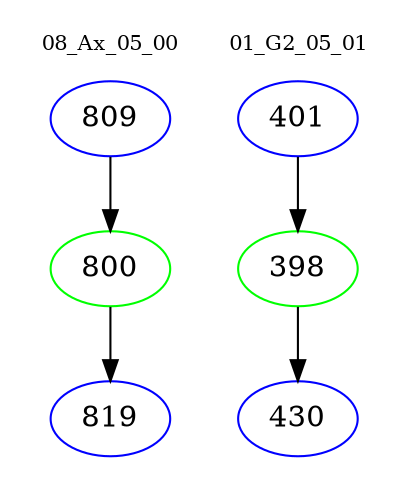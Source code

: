 digraph{
subgraph cluster_0 {
color = white
label = "08_Ax_05_00";
fontsize=10;
T0_809 [label="809", color="blue"]
T0_809 -> T0_800 [color="black"]
T0_800 [label="800", color="green"]
T0_800 -> T0_819 [color="black"]
T0_819 [label="819", color="blue"]
}
subgraph cluster_1 {
color = white
label = "01_G2_05_01";
fontsize=10;
T1_401 [label="401", color="blue"]
T1_401 -> T1_398 [color="black"]
T1_398 [label="398", color="green"]
T1_398 -> T1_430 [color="black"]
T1_430 [label="430", color="blue"]
}
}
